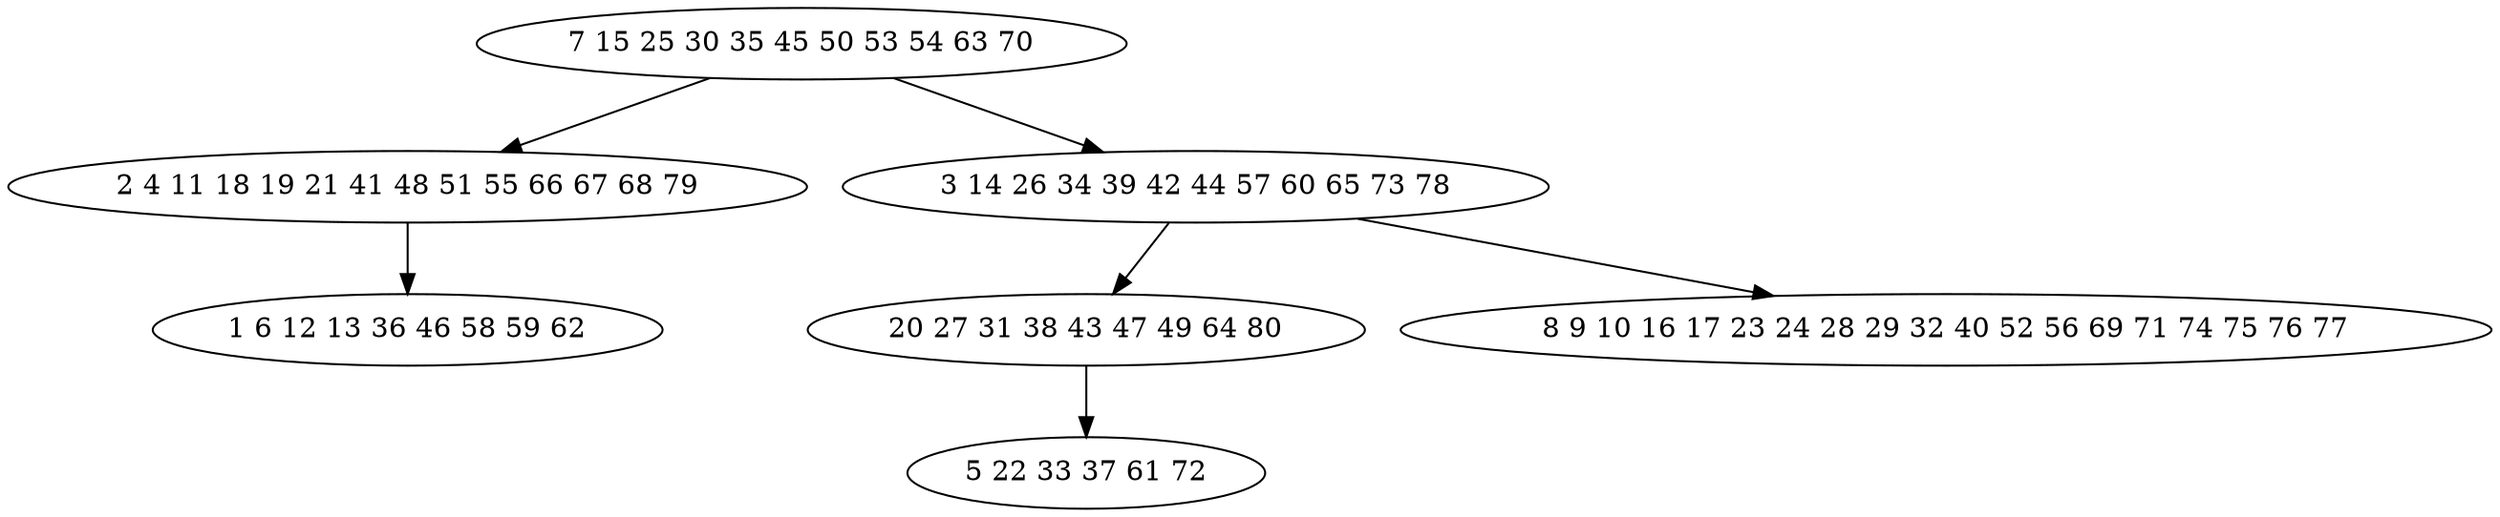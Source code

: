 digraph true_tree {
	"0" -> "1"
	"0" -> "2"
	"2" -> "3"
	"1" -> "4"
	"3" -> "5"
	"2" -> "6"
	"0" [label="7 15 25 30 35 45 50 53 54 63 70"];
	"1" [label="2 4 11 18 19 21 41 48 51 55 66 67 68 79"];
	"2" [label="3 14 26 34 39 42 44 57 60 65 73 78"];
	"3" [label="20 27 31 38 43 47 49 64 80"];
	"4" [label="1 6 12 13 36 46 58 59 62"];
	"5" [label="5 22 33 37 61 72"];
	"6" [label="8 9 10 16 17 23 24 28 29 32 40 52 56 69 71 74 75 76 77"];
}
